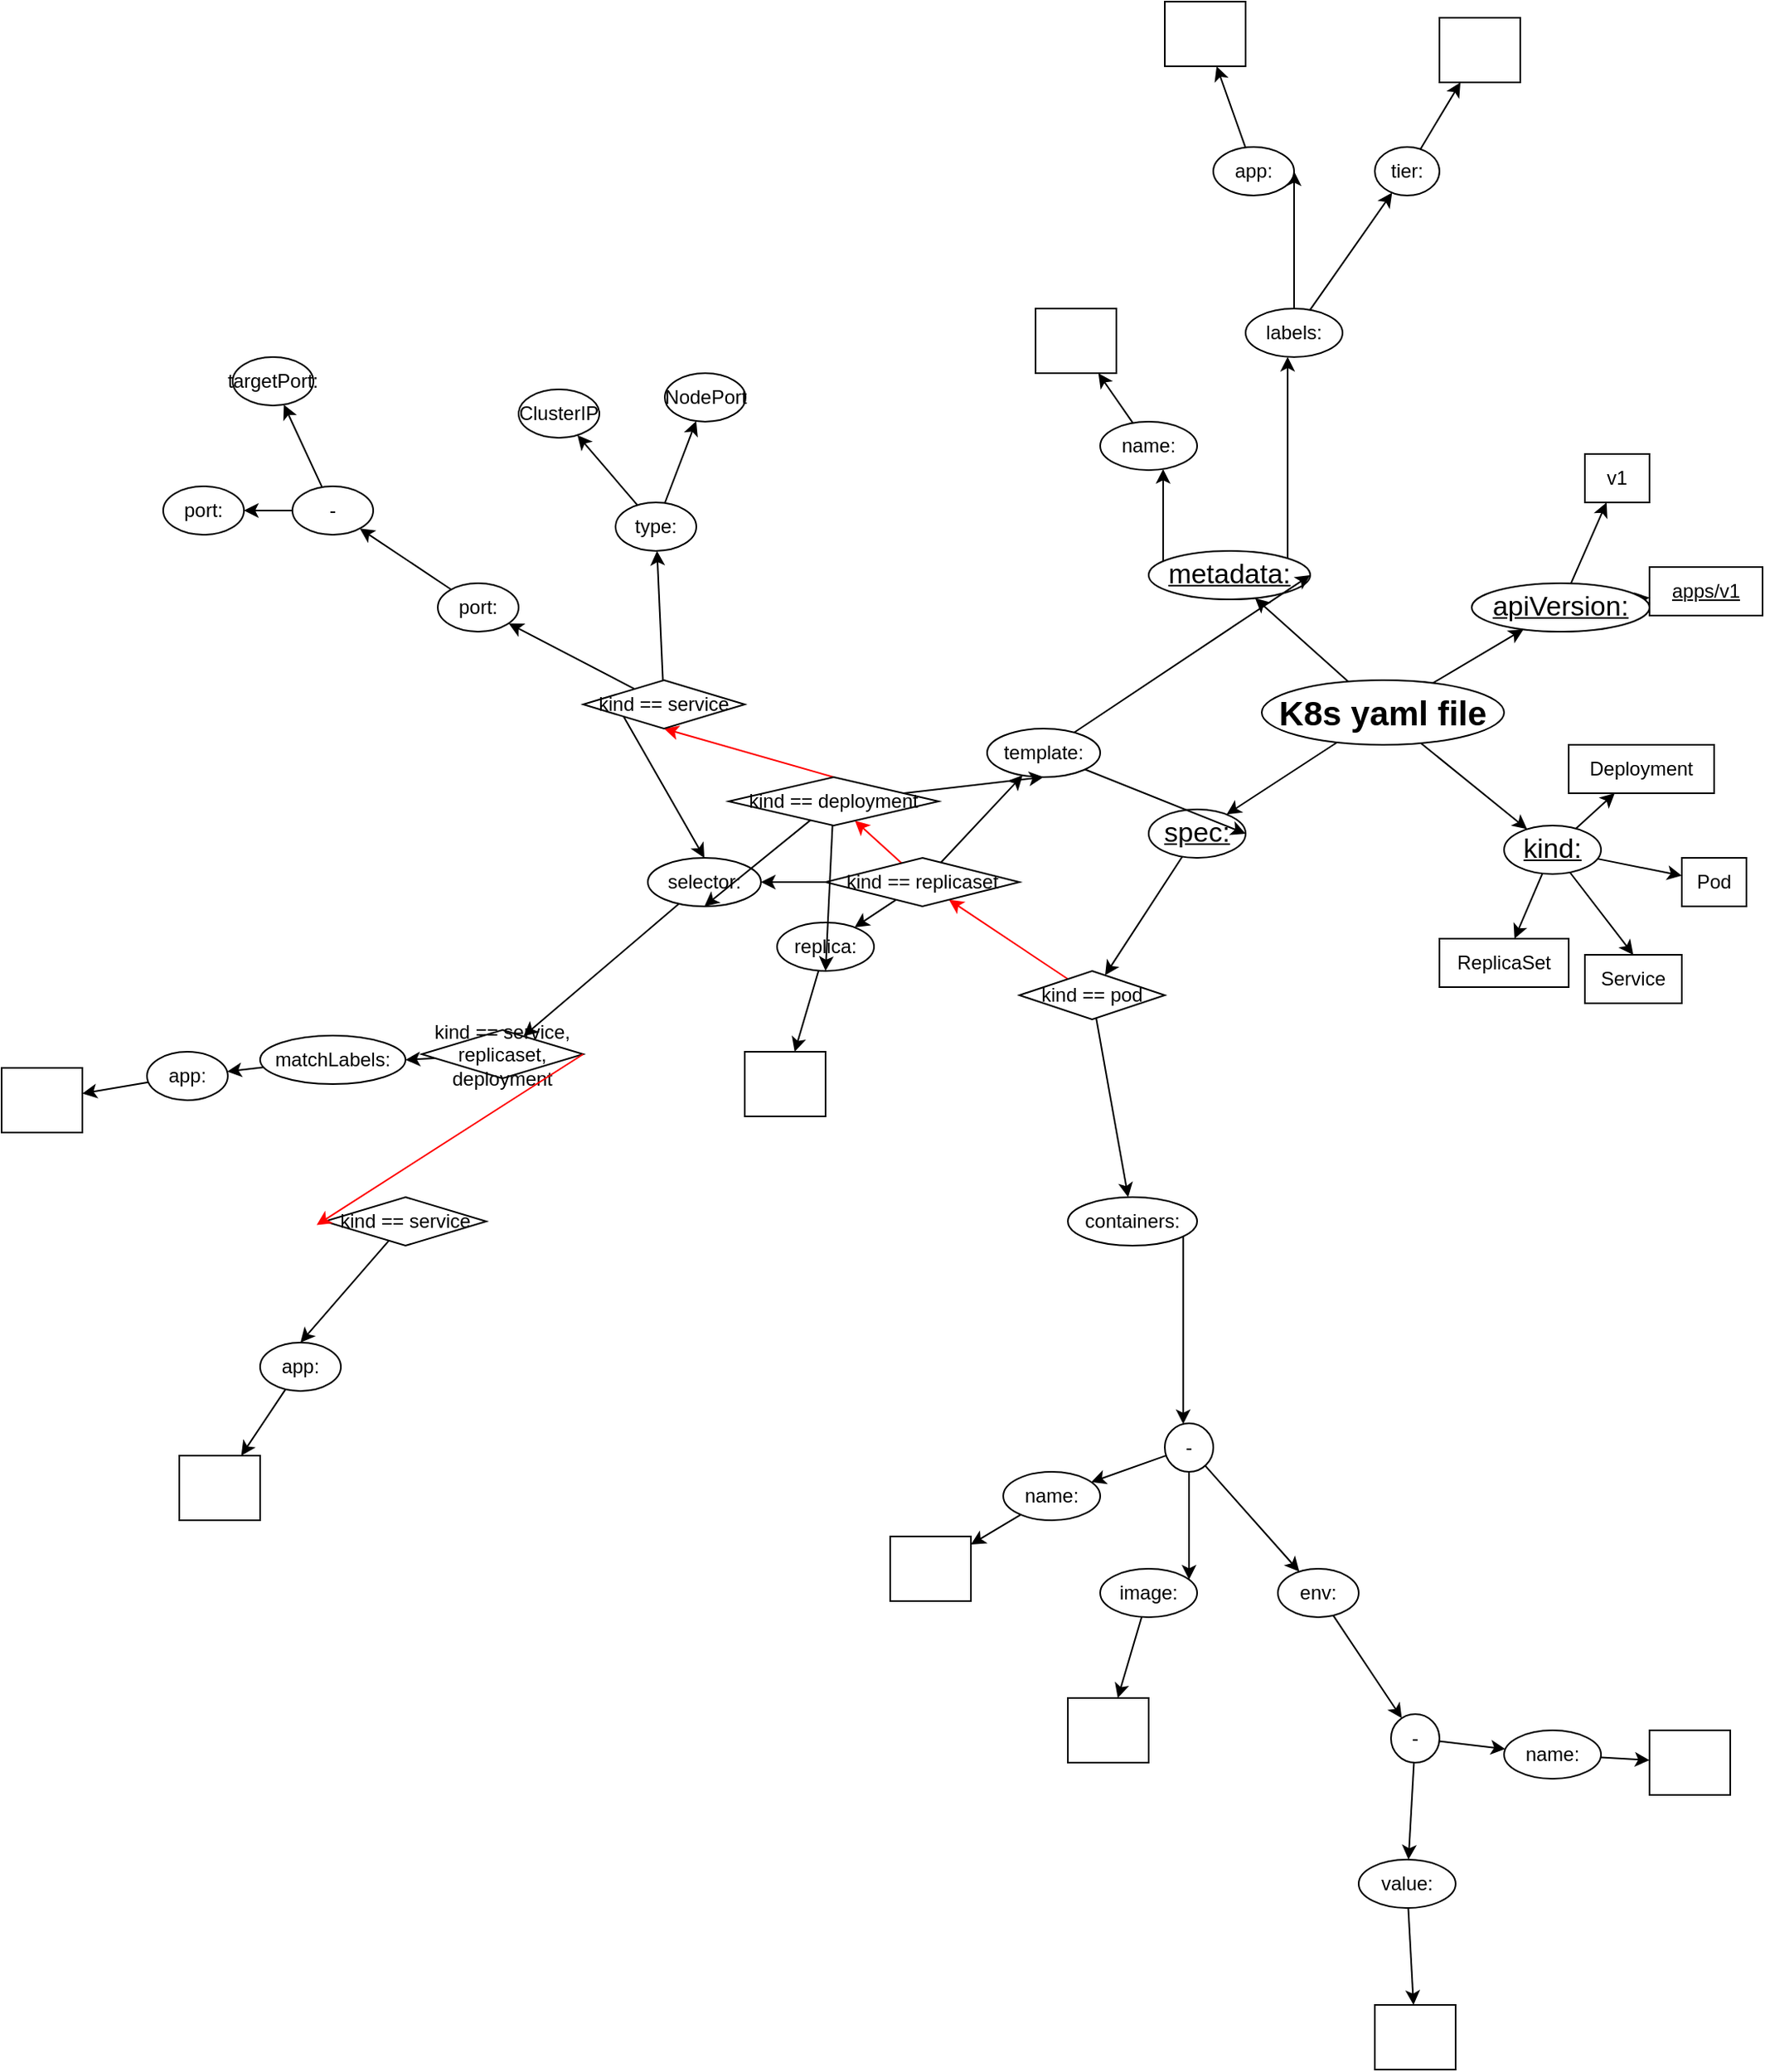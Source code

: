 <mxfile version="23.1.7" type="github">
  <diagram name="Page-1" id="WF8opbO4W5HsNm3-R-f4">
    <mxGraphModel dx="1690" dy="418" grid="1" gridSize="10" guides="1" tooltips="1" connect="1" arrows="1" fold="1" page="1" pageScale="1" pageWidth="850" pageHeight="1100" math="0" shadow="0">
      <root>
        <mxCell id="0" />
        <mxCell id="1" parent="0" />
        <mxCell id="Te6tt9Ck92rcXe0SvWjM-3" value="" style="edgeStyle=orthogonalEdgeStyle;rounded=0;orthogonalLoop=1;jettySize=auto;html=1;noEdgeStyle=1;orthogonal=1;fontSize=12;" parent="1" source="Te6tt9Ck92rcXe0SvWjM-1" target="Te6tt9Ck92rcXe0SvWjM-2" edge="1">
          <mxGeometry relative="1" as="geometry">
            <Array as="points" />
          </mxGeometry>
        </mxCell>
        <mxCell id="Te6tt9Ck92rcXe0SvWjM-5" value="" style="edgeStyle=orthogonalEdgeStyle;rounded=0;orthogonalLoop=1;jettySize=auto;html=1;noEdgeStyle=1;orthogonal=1;fontSize=12;" parent="1" source="Te6tt9Ck92rcXe0SvWjM-1" target="Te6tt9Ck92rcXe0SvWjM-4" edge="1">
          <mxGeometry relative="1" as="geometry">
            <Array as="points" />
          </mxGeometry>
        </mxCell>
        <mxCell id="Te6tt9Ck92rcXe0SvWjM-7" value="" style="edgeStyle=orthogonalEdgeStyle;rounded=0;orthogonalLoop=1;jettySize=auto;html=1;noEdgeStyle=1;orthogonal=1;fontSize=12;" parent="1" source="Te6tt9Ck92rcXe0SvWjM-1" target="Te6tt9Ck92rcXe0SvWjM-6" edge="1">
          <mxGeometry relative="1" as="geometry">
            <Array as="points" />
          </mxGeometry>
        </mxCell>
        <mxCell id="Te6tt9Ck92rcXe0SvWjM-9" value="" style="edgeStyle=orthogonalEdgeStyle;rounded=0;orthogonalLoop=1;jettySize=auto;html=1;noEdgeStyle=1;orthogonal=1;fontSize=12;" parent="1" source="Te6tt9Ck92rcXe0SvWjM-1" target="Te6tt9Ck92rcXe0SvWjM-8" edge="1">
          <mxGeometry relative="1" as="geometry">
            <Array as="points" />
          </mxGeometry>
        </mxCell>
        <mxCell id="Te6tt9Ck92rcXe0SvWjM-1" value="K8s yaml file" style="ellipse;whiteSpace=wrap;html=1;fontStyle=1;fontSize=21;" parent="1" vertex="1">
          <mxGeometry x="611" y="452" width="150" height="40" as="geometry" />
        </mxCell>
        <mxCell id="Te6tt9Ck92rcXe0SvWjM-62" value="" style="edgeStyle=orthogonalEdgeStyle;rounded=0;orthogonalLoop=1;jettySize=auto;html=1;noEdgeStyle=1;fontSize=12;" parent="1" source="Te6tt9Ck92rcXe0SvWjM-2" target="Te6tt9Ck92rcXe0SvWjM-61" edge="1">
          <mxGeometry relative="1" as="geometry">
            <Array as="points" />
          </mxGeometry>
        </mxCell>
        <mxCell id="Te6tt9Ck92rcXe0SvWjM-71" value="" style="edgeStyle=orthogonalEdgeStyle;rounded=0;orthogonalLoop=1;jettySize=auto;html=1;noEdgeStyle=1;fontSize=12;" parent="1" source="Te6tt9Ck92rcXe0SvWjM-2" target="Te6tt9Ck92rcXe0SvWjM-70" edge="1">
          <mxGeometry relative="1" as="geometry">
            <Array as="points" />
          </mxGeometry>
        </mxCell>
        <mxCell id="Te6tt9Ck92rcXe0SvWjM-2" value="apiVersion:" style="ellipse;whiteSpace=wrap;html=1;shadow=0;fontStyle=4;fontSize=17;" parent="1" vertex="1">
          <mxGeometry x="741" y="392" width="110" height="30" as="geometry" />
        </mxCell>
        <mxCell id="Te6tt9Ck92rcXe0SvWjM-64" value="" style="edgeStyle=orthogonalEdgeStyle;rounded=0;orthogonalLoop=1;jettySize=auto;html=1;noEdgeStyle=1;fontSize=12;" parent="1" source="Te6tt9Ck92rcXe0SvWjM-4" target="Te6tt9Ck92rcXe0SvWjM-63" edge="1">
          <mxGeometry relative="1" as="geometry">
            <Array as="points" />
          </mxGeometry>
        </mxCell>
        <mxCell id="Te6tt9Ck92rcXe0SvWjM-76" style="edgeStyle=orthogonalEdgeStyle;rounded=0;orthogonalLoop=1;jettySize=auto;html=1;entryDx=0;entryDy=0;noEdgeStyle=1;fontSize=12;" parent="1" source="Te6tt9Ck92rcXe0SvWjM-4" target="Te6tt9Ck92rcXe0SvWjM-74" edge="1">
          <mxGeometry relative="1" as="geometry">
            <Array as="points" />
          </mxGeometry>
        </mxCell>
        <mxCell id="Te6tt9Ck92rcXe0SvWjM-108" style="edgeStyle=orthogonalEdgeStyle;rounded=0;orthogonalLoop=1;jettySize=auto;html=1;entryDx=0;entryDy=0;noEdgeStyle=1;fontSize=12;" parent="1" source="Te6tt9Ck92rcXe0SvWjM-4" target="Te6tt9Ck92rcXe0SvWjM-107" edge="1">
          <mxGeometry relative="1" as="geometry">
            <Array as="points" />
          </mxGeometry>
        </mxCell>
        <mxCell id="cD0YtMm21OA0cVFLO4rJ-8" style="edgeStyle=orthogonalEdgeStyle;rounded=0;orthogonalLoop=1;jettySize=auto;html=1;entryX=0.5;entryY=0;entryDx=0;entryDy=0;noEdgeStyle=1;" edge="1" parent="1" source="Te6tt9Ck92rcXe0SvWjM-4" target="cD0YtMm21OA0cVFLO4rJ-5">
          <mxGeometry relative="1" as="geometry" />
        </mxCell>
        <mxCell id="Te6tt9Ck92rcXe0SvWjM-4" value="kind:" style="ellipse;whiteSpace=wrap;html=1;fontStyle=4;fontSize=17;" parent="1" vertex="1">
          <mxGeometry x="761" y="542" width="60" height="30" as="geometry" />
        </mxCell>
        <mxCell id="Te6tt9Ck92rcXe0SvWjM-18" value="" style="edgeStyle=orthogonalEdgeStyle;rounded=0;orthogonalLoop=1;jettySize=auto;html=1;noEdgeStyle=1;orthogonal=1;fontSize=12;" parent="1" source="Te6tt9Ck92rcXe0SvWjM-6" target="Te6tt9Ck92rcXe0SvWjM-17" edge="1">
          <mxGeometry relative="1" as="geometry">
            <Array as="points" />
          </mxGeometry>
        </mxCell>
        <mxCell id="Te6tt9Ck92rcXe0SvWjM-20" value="" style="edgeStyle=orthogonalEdgeStyle;rounded=0;orthogonalLoop=1;jettySize=auto;html=1;noEdgeStyle=1;orthogonal=1;fontSize=12;" parent="1" source="Te6tt9Ck92rcXe0SvWjM-6" target="Te6tt9Ck92rcXe0SvWjM-19" edge="1">
          <mxGeometry relative="1" as="geometry">
            <Array as="points" />
          </mxGeometry>
        </mxCell>
        <mxCell id="Te6tt9Ck92rcXe0SvWjM-6" value="metadata:" style="ellipse;whiteSpace=wrap;html=1;fontStyle=4;fontSize=17;" parent="1" vertex="1">
          <mxGeometry x="541" y="372" width="100" height="30" as="geometry" />
        </mxCell>
        <mxCell id="Te6tt9Ck92rcXe0SvWjM-78" value="" style="edgeStyle=orthogonalEdgeStyle;rounded=0;orthogonalLoop=1;jettySize=auto;html=1;noEdgeStyle=1;fontSize=12;" parent="1" source="Te6tt9Ck92rcXe0SvWjM-8" target="Te6tt9Ck92rcXe0SvWjM-77" edge="1">
          <mxGeometry relative="1" as="geometry">
            <Array as="points" />
          </mxGeometry>
        </mxCell>
        <mxCell id="Te6tt9Ck92rcXe0SvWjM-8" value="spec:" style="ellipse;whiteSpace=wrap;html=1;fontStyle=4;fontSize=17;" parent="1" vertex="1">
          <mxGeometry x="541" y="532" width="60" height="30" as="geometry" />
        </mxCell>
        <mxCell id="Te6tt9Ck92rcXe0SvWjM-100" style="edgeStyle=orthogonalEdgeStyle;rounded=0;orthogonalLoop=1;jettySize=auto;html=1;entryDx=0;entryDy=0;noEdgeStyle=1;fontSize=12;" parent="1" source="Te6tt9Ck92rcXe0SvWjM-17" target="Te6tt9Ck92rcXe0SvWjM-35" edge="1">
          <mxGeometry relative="1" as="geometry">
            <Array as="points" />
          </mxGeometry>
        </mxCell>
        <mxCell id="Te6tt9Ck92rcXe0SvWjM-17" value="name:" style="ellipse;whiteSpace=wrap;html=1;fontSize=12;" parent="1" vertex="1">
          <mxGeometry x="511" y="292" width="60" height="30" as="geometry" />
        </mxCell>
        <mxCell id="Te6tt9Ck92rcXe0SvWjM-22" value="" style="edgeStyle=orthogonalEdgeStyle;rounded=0;orthogonalLoop=1;jettySize=auto;html=1;noEdgeStyle=1;orthogonal=1;fontSize=12;" parent="1" source="Te6tt9Ck92rcXe0SvWjM-19" target="Te6tt9Ck92rcXe0SvWjM-21" edge="1">
          <mxGeometry relative="1" as="geometry">
            <Array as="points" />
          </mxGeometry>
        </mxCell>
        <mxCell id="Te6tt9Ck92rcXe0SvWjM-49" value="" style="edgeStyle=orthogonalEdgeStyle;rounded=0;orthogonalLoop=1;jettySize=auto;html=1;noEdgeStyle=1;fontSize=12;" parent="1" source="Te6tt9Ck92rcXe0SvWjM-19" target="Te6tt9Ck92rcXe0SvWjM-48" edge="1">
          <mxGeometry relative="1" as="geometry">
            <Array as="points" />
          </mxGeometry>
        </mxCell>
        <mxCell id="Te6tt9Ck92rcXe0SvWjM-19" value="labels:" style="ellipse;whiteSpace=wrap;html=1;fontSize=12;" parent="1" vertex="1">
          <mxGeometry x="601" y="222" width="60" height="30" as="geometry" />
        </mxCell>
        <mxCell id="Te6tt9Ck92rcXe0SvWjM-104" style="edgeStyle=orthogonalEdgeStyle;rounded=0;orthogonalLoop=1;jettySize=auto;html=1;entryDx=0;entryDy=0;noEdgeStyle=1;fontSize=12;" parent="1" source="Te6tt9Ck92rcXe0SvWjM-21" target="Te6tt9Ck92rcXe0SvWjM-103" edge="1">
          <mxGeometry relative="1" as="geometry">
            <Array as="points" />
          </mxGeometry>
        </mxCell>
        <mxCell id="Te6tt9Ck92rcXe0SvWjM-21" value="app:" style="ellipse;whiteSpace=wrap;html=1;fontSize=12;" parent="1" vertex="1">
          <mxGeometry x="581" y="122" width="50" height="30" as="geometry" />
        </mxCell>
        <mxCell id="Te6tt9Ck92rcXe0SvWjM-28" value="" style="edgeStyle=orthogonalEdgeStyle;rounded=0;orthogonalLoop=1;jettySize=auto;html=1;noEdgeStyle=1;orthogonal=1;fontSize=12;" parent="1" source="Te6tt9Ck92rcXe0SvWjM-23" target="Te6tt9Ck92rcXe0SvWjM-27" edge="1">
          <mxGeometry relative="1" as="geometry">
            <Array as="points" />
          </mxGeometry>
        </mxCell>
        <mxCell id="Te6tt9Ck92rcXe0SvWjM-23" value="containers:" style="ellipse;whiteSpace=wrap;html=1;fontSize=12;" parent="1" vertex="1">
          <mxGeometry x="491" y="772" width="80" height="30" as="geometry" />
        </mxCell>
        <mxCell id="Te6tt9Ck92rcXe0SvWjM-30" value="" style="edgeStyle=orthogonalEdgeStyle;rounded=0;orthogonalLoop=1;jettySize=auto;html=1;noEdgeStyle=1;orthogonal=1;fontSize=12;" parent="1" source="Te6tt9Ck92rcXe0SvWjM-27" target="Te6tt9Ck92rcXe0SvWjM-29" edge="1">
          <mxGeometry relative="1" as="geometry">
            <Array as="points" />
          </mxGeometry>
        </mxCell>
        <mxCell id="Te6tt9Ck92rcXe0SvWjM-32" value="" style="edgeStyle=orthogonalEdgeStyle;rounded=0;orthogonalLoop=1;jettySize=auto;html=1;noEdgeStyle=1;orthogonal=1;fontSize=12;" parent="1" source="Te6tt9Ck92rcXe0SvWjM-27" target="Te6tt9Ck92rcXe0SvWjM-31" edge="1">
          <mxGeometry relative="1" as="geometry">
            <Array as="points" />
          </mxGeometry>
        </mxCell>
        <mxCell id="Te6tt9Ck92rcXe0SvWjM-54" value="" style="edgeStyle=orthogonalEdgeStyle;rounded=0;orthogonalLoop=1;jettySize=auto;html=1;noEdgeStyle=1;fontSize=12;" parent="1" source="Te6tt9Ck92rcXe0SvWjM-27" target="Te6tt9Ck92rcXe0SvWjM-53" edge="1">
          <mxGeometry relative="1" as="geometry">
            <Array as="points" />
          </mxGeometry>
        </mxCell>
        <mxCell id="Te6tt9Ck92rcXe0SvWjM-27" value="-" style="ellipse;whiteSpace=wrap;html=1;fontSize=12;" parent="1" vertex="1">
          <mxGeometry x="551" y="912" width="30" height="30" as="geometry" />
        </mxCell>
        <mxCell id="Te6tt9Ck92rcXe0SvWjM-42" value="" style="edgeStyle=orthogonalEdgeStyle;rounded=0;orthogonalLoop=1;jettySize=auto;html=1;noEdgeStyle=1;fontSize=12;" parent="1" source="Te6tt9Ck92rcXe0SvWjM-29" target="Te6tt9Ck92rcXe0SvWjM-41" edge="1">
          <mxGeometry relative="1" as="geometry">
            <Array as="points" />
          </mxGeometry>
        </mxCell>
        <mxCell id="Te6tt9Ck92rcXe0SvWjM-29" value="name:" style="ellipse;whiteSpace=wrap;html=1;fontSize=12;" parent="1" vertex="1">
          <mxGeometry x="451" y="942" width="60" height="30" as="geometry" />
        </mxCell>
        <mxCell id="Te6tt9Ck92rcXe0SvWjM-40" value="" style="edgeStyle=orthogonalEdgeStyle;rounded=0;orthogonalLoop=1;jettySize=auto;html=1;noEdgeStyle=1;fontSize=12;" parent="1" source="Te6tt9Ck92rcXe0SvWjM-31" target="Te6tt9Ck92rcXe0SvWjM-39" edge="1">
          <mxGeometry relative="1" as="geometry">
            <Array as="points" />
          </mxGeometry>
        </mxCell>
        <mxCell id="Te6tt9Ck92rcXe0SvWjM-31" value="image:" style="ellipse;whiteSpace=wrap;html=1;fontSize=12;" parent="1" vertex="1">
          <mxGeometry x="511" y="1002" width="60" height="30" as="geometry" />
        </mxCell>
        <mxCell id="Te6tt9Ck92rcXe0SvWjM-35" value="" style="whiteSpace=wrap;html=1;fontSize=12;" parent="1" vertex="1">
          <mxGeometry x="471" y="222" width="50" height="40" as="geometry" />
        </mxCell>
        <mxCell id="Te6tt9Ck92rcXe0SvWjM-39" value="" style="whiteSpace=wrap;html=1;fontSize=12;" parent="1" vertex="1">
          <mxGeometry x="491" y="1082" width="50" height="40" as="geometry" />
        </mxCell>
        <mxCell id="Te6tt9Ck92rcXe0SvWjM-41" value="" style="whiteSpace=wrap;html=1;fontSize=12;" parent="1" vertex="1">
          <mxGeometry x="381" y="982" width="50" height="40" as="geometry" />
        </mxCell>
        <mxCell id="Te6tt9Ck92rcXe0SvWjM-105" style="edgeStyle=orthogonalEdgeStyle;rounded=0;orthogonalLoop=1;jettySize=auto;html=1;noEdgeStyle=1;fontSize=12;" parent="1" source="Te6tt9Ck92rcXe0SvWjM-48" target="Te6tt9Ck92rcXe0SvWjM-102" edge="1">
          <mxGeometry relative="1" as="geometry">
            <Array as="points" />
          </mxGeometry>
        </mxCell>
        <mxCell id="Te6tt9Ck92rcXe0SvWjM-48" value="tier:" style="ellipse;whiteSpace=wrap;html=1;fontSize=12;" parent="1" vertex="1">
          <mxGeometry x="681" y="122" width="40" height="30" as="geometry" />
        </mxCell>
        <mxCell id="Te6tt9Ck92rcXe0SvWjM-56" value="" style="edgeStyle=orthogonalEdgeStyle;rounded=0;orthogonalLoop=1;jettySize=auto;html=1;noEdgeStyle=1;fontSize=12;" parent="1" source="Te6tt9Ck92rcXe0SvWjM-53" target="Te6tt9Ck92rcXe0SvWjM-55" edge="1">
          <mxGeometry relative="1" as="geometry">
            <Array as="points" />
          </mxGeometry>
        </mxCell>
        <mxCell id="Te6tt9Ck92rcXe0SvWjM-53" value="env:" style="ellipse;whiteSpace=wrap;html=1;fontSize=12;" parent="1" vertex="1">
          <mxGeometry x="621" y="1002" width="50" height="30" as="geometry" />
        </mxCell>
        <mxCell id="Te6tt9Ck92rcXe0SvWjM-58" value="" style="edgeStyle=orthogonalEdgeStyle;rounded=0;orthogonalLoop=1;jettySize=auto;html=1;noEdgeStyle=1;fontSize=12;" parent="1" source="Te6tt9Ck92rcXe0SvWjM-55" target="Te6tt9Ck92rcXe0SvWjM-57" edge="1">
          <mxGeometry relative="1" as="geometry">
            <Array as="points" />
          </mxGeometry>
        </mxCell>
        <mxCell id="Te6tt9Ck92rcXe0SvWjM-60" value="" style="edgeStyle=orthogonalEdgeStyle;rounded=0;orthogonalLoop=1;jettySize=auto;html=1;noEdgeStyle=1;fontSize=12;" parent="1" source="Te6tt9Ck92rcXe0SvWjM-55" target="Te6tt9Ck92rcXe0SvWjM-59" edge="1">
          <mxGeometry relative="1" as="geometry">
            <Array as="points" />
          </mxGeometry>
        </mxCell>
        <mxCell id="Te6tt9Ck92rcXe0SvWjM-55" value="-" style="ellipse;whiteSpace=wrap;html=1;fontSize=12;" parent="1" vertex="1">
          <mxGeometry x="691" y="1092" width="30" height="30" as="geometry" />
        </mxCell>
        <mxCell id="Te6tt9Ck92rcXe0SvWjM-66" value="" style="edgeStyle=orthogonalEdgeStyle;rounded=0;orthogonalLoop=1;jettySize=auto;html=1;noEdgeStyle=1;fontSize=12;" parent="1" source="Te6tt9Ck92rcXe0SvWjM-57" target="Te6tt9Ck92rcXe0SvWjM-65" edge="1">
          <mxGeometry relative="1" as="geometry">
            <Array as="points" />
          </mxGeometry>
        </mxCell>
        <mxCell id="Te6tt9Ck92rcXe0SvWjM-57" value="name:" style="ellipse;whiteSpace=wrap;html=1;fontSize=12;" parent="1" vertex="1">
          <mxGeometry x="761" y="1102" width="60" height="30" as="geometry" />
        </mxCell>
        <mxCell id="Te6tt9Ck92rcXe0SvWjM-69" value="" style="edgeStyle=orthogonalEdgeStyle;rounded=0;orthogonalLoop=1;jettySize=auto;html=1;noEdgeStyle=1;fontSize=12;" parent="1" source="Te6tt9Ck92rcXe0SvWjM-59" target="Te6tt9Ck92rcXe0SvWjM-68" edge="1">
          <mxGeometry relative="1" as="geometry">
            <Array as="points" />
          </mxGeometry>
        </mxCell>
        <mxCell id="Te6tt9Ck92rcXe0SvWjM-59" value="value:" style="ellipse;whiteSpace=wrap;html=1;fontSize=12;" parent="1" vertex="1">
          <mxGeometry x="671" y="1182" width="60" height="30" as="geometry" />
        </mxCell>
        <mxCell id="Te6tt9Ck92rcXe0SvWjM-61" value="v1" style="whiteSpace=wrap;html=1;fontSize=12;" parent="1" vertex="1">
          <mxGeometry x="811" y="312" width="40" height="30" as="geometry" />
        </mxCell>
        <mxCell id="Te6tt9Ck92rcXe0SvWjM-63" value="Pod" style="whiteSpace=wrap;html=1;fontSize=12;" parent="1" vertex="1">
          <mxGeometry x="871" y="562" width="40" height="30" as="geometry" />
        </mxCell>
        <mxCell id="Te6tt9Ck92rcXe0SvWjM-65" value="" style="whiteSpace=wrap;html=1;fontSize=12;" parent="1" vertex="1">
          <mxGeometry x="851" y="1102" width="50" height="40" as="geometry" />
        </mxCell>
        <mxCell id="Te6tt9Ck92rcXe0SvWjM-68" value="" style="whiteSpace=wrap;html=1;fontSize=12;" parent="1" vertex="1">
          <mxGeometry x="681" y="1272" width="50" height="40" as="geometry" />
        </mxCell>
        <mxCell id="Te6tt9Ck92rcXe0SvWjM-70" value="apps/v1" style="whiteSpace=wrap;html=1;shadow=0;fontStyle=4;fontSize=12;" parent="1" vertex="1">
          <mxGeometry x="851" y="382" width="70" height="30" as="geometry" />
        </mxCell>
        <mxCell id="Te6tt9Ck92rcXe0SvWjM-74" value="ReplicaSet" style="rounded=0;whiteSpace=wrap;html=1;fontSize=12;" parent="1" vertex="1">
          <mxGeometry x="721" y="612" width="80" height="30" as="geometry" />
        </mxCell>
        <mxCell id="Te6tt9Ck92rcXe0SvWjM-80" style="edgeStyle=orthogonalEdgeStyle;rounded=0;orthogonalLoop=1;jettySize=auto;html=1;entryDx=0;entryDy=0;noEdgeStyle=1;fontSize=12;" parent="1" source="Te6tt9Ck92rcXe0SvWjM-77" target="Te6tt9Ck92rcXe0SvWjM-23" edge="1">
          <mxGeometry relative="1" as="geometry">
            <Array as="points" />
          </mxGeometry>
        </mxCell>
        <mxCell id="Te6tt9Ck92rcXe0SvWjM-82" value="" style="edgeStyle=orthogonalEdgeStyle;rounded=0;orthogonalLoop=1;jettySize=auto;html=1;noEdgeStyle=1;strokeColor=#FF0000;fontSize=12;" parent="1" source="Te6tt9Ck92rcXe0SvWjM-77" target="Te6tt9Ck92rcXe0SvWjM-81" edge="1">
          <mxGeometry relative="1" as="geometry">
            <Array as="points" />
          </mxGeometry>
        </mxCell>
        <mxCell id="Te6tt9Ck92rcXe0SvWjM-77" value="kind == pod" style="rhombus;whiteSpace=wrap;html=1;fontStyle=0;fontSize=12;" parent="1" vertex="1">
          <mxGeometry x="461" y="632" width="90" height="30" as="geometry" />
        </mxCell>
        <mxCell id="Te6tt9Ck92rcXe0SvWjM-84" value="" style="edgeStyle=orthogonalEdgeStyle;rounded=0;orthogonalLoop=1;jettySize=auto;html=1;fontSize=12;noEdgeStyle=1;" parent="1" source="Te6tt9Ck92rcXe0SvWjM-81" target="Te6tt9Ck92rcXe0SvWjM-83" edge="1">
          <mxGeometry relative="1" as="geometry" />
        </mxCell>
        <mxCell id="Te6tt9Ck92rcXe0SvWjM-87" value="" style="edgeStyle=orthogonalEdgeStyle;rounded=0;orthogonalLoop=1;jettySize=auto;html=1;noEdgeStyle=1;fontSize=12;" parent="1" source="Te6tt9Ck92rcXe0SvWjM-81" target="Te6tt9Ck92rcXe0SvWjM-86" edge="1">
          <mxGeometry relative="1" as="geometry">
            <Array as="points" />
          </mxGeometry>
        </mxCell>
        <mxCell id="Te6tt9Ck92rcXe0SvWjM-89" value="" style="edgeStyle=orthogonalEdgeStyle;rounded=0;orthogonalLoop=1;jettySize=auto;html=1;noEdgeStyle=1;fontSize=12;" parent="1" source="Te6tt9Ck92rcXe0SvWjM-81" target="Te6tt9Ck92rcXe0SvWjM-88" edge="1">
          <mxGeometry relative="1" as="geometry">
            <Array as="points" />
          </mxGeometry>
        </mxCell>
        <mxCell id="Te6tt9Ck92rcXe0SvWjM-110" style="edgeStyle=orthogonalEdgeStyle;rounded=0;orthogonalLoop=1;jettySize=auto;html=1;entryDx=0;entryDy=0;noEdgeStyle=1;strokeColor=#FF0000;fontSize=12;" parent="1" source="Te6tt9Ck92rcXe0SvWjM-81" target="Te6tt9Ck92rcXe0SvWjM-109" edge="1">
          <mxGeometry relative="1" as="geometry">
            <Array as="points" />
          </mxGeometry>
        </mxCell>
        <mxCell id="Te6tt9Ck92rcXe0SvWjM-81" value="kind == replicaset" style="rhombus;whiteSpace=wrap;html=1;fontStyle=0;fontSize=12;" parent="1" vertex="1">
          <mxGeometry x="341" y="562" width="120" height="30" as="geometry" />
        </mxCell>
        <mxCell id="Te6tt9Ck92rcXe0SvWjM-91" value="" style="edgeStyle=orthogonalEdgeStyle;rounded=0;orthogonalLoop=1;jettySize=auto;html=1;noEdgeStyle=1;fontSize=12;" parent="1" source="Te6tt9Ck92rcXe0SvWjM-83" target="Te6tt9Ck92rcXe0SvWjM-90" edge="1">
          <mxGeometry relative="1" as="geometry">
            <Array as="points" />
          </mxGeometry>
        </mxCell>
        <mxCell id="Te6tt9Ck92rcXe0SvWjM-83" value="replica:" style="ellipse;whiteSpace=wrap;html=1;fontStyle=0;fontSize=12;" parent="1" vertex="1">
          <mxGeometry x="311" y="602" width="60" height="30" as="geometry" />
        </mxCell>
        <mxCell id="cD0YtMm21OA0cVFLO4rJ-30" style="edgeStyle=orthogonalEdgeStyle;rounded=0;orthogonalLoop=1;jettySize=auto;html=1;noEdgeStyle=1;" edge="1" parent="1" source="Te6tt9Ck92rcXe0SvWjM-86" target="cD0YtMm21OA0cVFLO4rJ-27">
          <mxGeometry relative="1" as="geometry" />
        </mxCell>
        <mxCell id="Te6tt9Ck92rcXe0SvWjM-86" value="selector:" style="ellipse;whiteSpace=wrap;html=1;fontStyle=0;fontSize=12;" parent="1" vertex="1">
          <mxGeometry x="231" y="562" width="70" height="30" as="geometry" />
        </mxCell>
        <mxCell id="Te6tt9Ck92rcXe0SvWjM-98" style="edgeStyle=orthogonalEdgeStyle;rounded=0;orthogonalLoop=1;jettySize=auto;html=1;entryX=1;entryY=0.5;entryDx=0;entryDy=0;noEdgeStyle=1;fontSize=12;" parent="1" source="Te6tt9Ck92rcXe0SvWjM-88" target="Te6tt9Ck92rcXe0SvWjM-6" edge="1">
          <mxGeometry relative="1" as="geometry">
            <mxPoint x="640" y="130" as="targetPoint" />
          </mxGeometry>
        </mxCell>
        <mxCell id="Te6tt9Ck92rcXe0SvWjM-99" style="rounded=0;orthogonalLoop=1;jettySize=auto;html=1;entryX=1;entryY=0.5;entryDx=0;entryDy=0;elbow=vertical;noEdgeStyle=1;fontSize=12;" parent="1" source="Te6tt9Ck92rcXe0SvWjM-88" target="Te6tt9Ck92rcXe0SvWjM-8" edge="1">
          <mxGeometry relative="1" as="geometry">
            <mxPoint x="1240" y="100" as="targetPoint" />
          </mxGeometry>
        </mxCell>
        <mxCell id="Te6tt9Ck92rcXe0SvWjM-88" value="template:" style="ellipse;whiteSpace=wrap;html=1;fontStyle=0;fontSize=12;" parent="1" vertex="1">
          <mxGeometry x="441" y="482" width="70" height="30" as="geometry" />
        </mxCell>
        <mxCell id="Te6tt9Ck92rcXe0SvWjM-90" value="" style="whiteSpace=wrap;html=1;fontStyle=0;fontSize=12;" parent="1" vertex="1">
          <mxGeometry x="291" y="682" width="50" height="40" as="geometry" />
        </mxCell>
        <mxCell id="Te6tt9Ck92rcXe0SvWjM-95" value="" style="edgeStyle=orthogonalEdgeStyle;rounded=0;orthogonalLoop=1;jettySize=auto;html=1;noEdgeStyle=1;fontSize=12;" parent="1" source="Te6tt9Ck92rcXe0SvWjM-92" target="Te6tt9Ck92rcXe0SvWjM-94" edge="1">
          <mxGeometry relative="1" as="geometry">
            <Array as="points" />
          </mxGeometry>
        </mxCell>
        <mxCell id="Te6tt9Ck92rcXe0SvWjM-92" value="matchLabels:" style="ellipse;whiteSpace=wrap;html=1;fontStyle=0;fontSize=12;" parent="1" vertex="1">
          <mxGeometry x="-9" y="672" width="90" height="30" as="geometry" />
        </mxCell>
        <mxCell id="Te6tt9Ck92rcXe0SvWjM-97" value="" style="edgeStyle=orthogonalEdgeStyle;rounded=0;orthogonalLoop=1;jettySize=auto;html=1;noEdgeStyle=1;fontSize=12;" parent="1" source="Te6tt9Ck92rcXe0SvWjM-94" target="Te6tt9Ck92rcXe0SvWjM-96" edge="1">
          <mxGeometry relative="1" as="geometry">
            <Array as="points" />
          </mxGeometry>
        </mxCell>
        <mxCell id="Te6tt9Ck92rcXe0SvWjM-94" value="app:" style="ellipse;whiteSpace=wrap;html=1;fontStyle=0;fontSize=12;" parent="1" vertex="1">
          <mxGeometry x="-79" y="682" width="50" height="30" as="geometry" />
        </mxCell>
        <mxCell id="Te6tt9Ck92rcXe0SvWjM-96" value="" style="whiteSpace=wrap;html=1;fontStyle=0;fontSize=12;" parent="1" vertex="1">
          <mxGeometry x="-169" y="692" width="50" height="40" as="geometry" />
        </mxCell>
        <mxCell id="Te6tt9Ck92rcXe0SvWjM-102" value="" style="whiteSpace=wrap;html=1;fontSize=12;" parent="1" vertex="1">
          <mxGeometry x="721" y="42" width="50" height="40" as="geometry" />
        </mxCell>
        <mxCell id="Te6tt9Ck92rcXe0SvWjM-103" value="" style="whiteSpace=wrap;html=1;fontSize=12;" parent="1" vertex="1">
          <mxGeometry x="551" y="32" width="50" height="40" as="geometry" />
        </mxCell>
        <mxCell id="Te6tt9Ck92rcXe0SvWjM-107" value="Deployment" style="whiteSpace=wrap;html=1;fontSize=12;" parent="1" vertex="1">
          <mxGeometry x="801" y="492" width="90" height="30" as="geometry" />
        </mxCell>
        <mxCell id="Te6tt9Ck92rcXe0SvWjM-111" style="edgeStyle=orthogonalEdgeStyle;rounded=0;orthogonalLoop=1;jettySize=auto;html=1;entryX=0.5;entryY=1;entryDx=0;entryDy=0;noEdgeStyle=1;fontSize=12;" parent="1" source="Te6tt9Ck92rcXe0SvWjM-109" target="Te6tt9Ck92rcXe0SvWjM-88" edge="1">
          <mxGeometry relative="1" as="geometry" />
        </mxCell>
        <mxCell id="Te6tt9Ck92rcXe0SvWjM-112" style="edgeStyle=orthogonalEdgeStyle;rounded=0;orthogonalLoop=1;jettySize=auto;html=1;entryX=0.5;entryY=1;entryDx=0;entryDy=0;noEdgeStyle=1;fontSize=12;" parent="1" source="Te6tt9Ck92rcXe0SvWjM-109" target="Te6tt9Ck92rcXe0SvWjM-83" edge="1">
          <mxGeometry relative="1" as="geometry" />
        </mxCell>
        <mxCell id="Te6tt9Ck92rcXe0SvWjM-113" style="edgeStyle=orthogonalEdgeStyle;rounded=0;orthogonalLoop=1;jettySize=auto;html=1;entryX=0.5;entryY=1;entryDx=0;entryDy=0;noEdgeStyle=1;fontSize=12;" parent="1" source="Te6tt9Ck92rcXe0SvWjM-109" target="Te6tt9Ck92rcXe0SvWjM-86" edge="1">
          <mxGeometry relative="1" as="geometry" />
        </mxCell>
        <mxCell id="cD0YtMm21OA0cVFLO4rJ-9" style="edgeStyle=orthogonalEdgeStyle;rounded=0;orthogonalLoop=1;jettySize=auto;html=1;exitX=0.5;exitY=0;exitDx=0;exitDy=0;entryX=0.5;entryY=1;entryDx=0;entryDy=0;strokeColor=#FF0000;noEdgeStyle=1;" edge="1" parent="1" source="Te6tt9Ck92rcXe0SvWjM-109" target="cD0YtMm21OA0cVFLO4rJ-2">
          <mxGeometry relative="1" as="geometry" />
        </mxCell>
        <mxCell id="Te6tt9Ck92rcXe0SvWjM-109" value="kind == deployment" style="rhombus;whiteSpace=wrap;html=1;fontStyle=0;fontSize=12;" parent="1" vertex="1">
          <mxGeometry x="281" y="512" width="130" height="30" as="geometry" />
        </mxCell>
        <mxCell id="cD0YtMm21OA0cVFLO4rJ-11" value="" style="edgeStyle=orthogonalEdgeStyle;rounded=0;orthogonalLoop=1;jettySize=auto;html=1;noEdgeStyle=1;" edge="1" parent="1" source="cD0YtMm21OA0cVFLO4rJ-2" target="cD0YtMm21OA0cVFLO4rJ-10">
          <mxGeometry relative="1" as="geometry" />
        </mxCell>
        <mxCell id="cD0YtMm21OA0cVFLO4rJ-13" value="" style="edgeStyle=orthogonalEdgeStyle;rounded=0;orthogonalLoop=1;jettySize=auto;html=1;noEdgeStyle=1;" edge="1" parent="1" source="cD0YtMm21OA0cVFLO4rJ-2" target="cD0YtMm21OA0cVFLO4rJ-12">
          <mxGeometry relative="1" as="geometry" />
        </mxCell>
        <mxCell id="cD0YtMm21OA0cVFLO4rJ-14" style="edgeStyle=orthogonalEdgeStyle;rounded=0;orthogonalLoop=1;jettySize=auto;html=1;exitX=0;exitY=1;exitDx=0;exitDy=0;entryX=0.5;entryY=0;entryDx=0;entryDy=0;noEdgeStyle=1;" edge="1" parent="1" source="cD0YtMm21OA0cVFLO4rJ-2" target="Te6tt9Ck92rcXe0SvWjM-86">
          <mxGeometry relative="1" as="geometry" />
        </mxCell>
        <mxCell id="cD0YtMm21OA0cVFLO4rJ-2" value="kind == service" style="rhombus;whiteSpace=wrap;html=1;" vertex="1" parent="1">
          <mxGeometry x="191" y="452" width="100" height="30" as="geometry" />
        </mxCell>
        <mxCell id="cD0YtMm21OA0cVFLO4rJ-5" value="Service" style="rounded=0;whiteSpace=wrap;html=1;" vertex="1" parent="1">
          <mxGeometry x="811" y="622" width="60" height="30" as="geometry" />
        </mxCell>
        <mxCell id="cD0YtMm21OA0cVFLO4rJ-16" value="" style="edgeStyle=orthogonalEdgeStyle;rounded=0;orthogonalLoop=1;jettySize=auto;html=1;noEdgeStyle=1;" edge="1" parent="1" source="cD0YtMm21OA0cVFLO4rJ-10" target="cD0YtMm21OA0cVFLO4rJ-15">
          <mxGeometry relative="1" as="geometry" />
        </mxCell>
        <mxCell id="cD0YtMm21OA0cVFLO4rJ-10" value="port:" style="ellipse;whiteSpace=wrap;html=1;" vertex="1" parent="1">
          <mxGeometry x="101" y="392" width="50" height="30" as="geometry" />
        </mxCell>
        <mxCell id="cD0YtMm21OA0cVFLO4rJ-24" value="" style="edgeStyle=orthogonalEdgeStyle;rounded=0;orthogonalLoop=1;jettySize=auto;html=1;noEdgeStyle=1;" edge="1" parent="1" source="cD0YtMm21OA0cVFLO4rJ-12" target="cD0YtMm21OA0cVFLO4rJ-23">
          <mxGeometry relative="1" as="geometry" />
        </mxCell>
        <mxCell id="cD0YtMm21OA0cVFLO4rJ-26" value="" style="edgeStyle=orthogonalEdgeStyle;rounded=0;orthogonalLoop=1;jettySize=auto;html=1;noEdgeStyle=1;" edge="1" parent="1" source="cD0YtMm21OA0cVFLO4rJ-12" target="cD0YtMm21OA0cVFLO4rJ-25">
          <mxGeometry relative="1" as="geometry" />
        </mxCell>
        <mxCell id="cD0YtMm21OA0cVFLO4rJ-12" value="type:" style="ellipse;whiteSpace=wrap;html=1;" vertex="1" parent="1">
          <mxGeometry x="211" y="342" width="50" height="30" as="geometry" />
        </mxCell>
        <mxCell id="cD0YtMm21OA0cVFLO4rJ-18" value="" style="edgeStyle=orthogonalEdgeStyle;rounded=0;orthogonalLoop=1;jettySize=auto;html=1;noEdgeStyle=1;" edge="1" parent="1" source="cD0YtMm21OA0cVFLO4rJ-15" target="cD0YtMm21OA0cVFLO4rJ-17">
          <mxGeometry relative="1" as="geometry" />
        </mxCell>
        <mxCell id="cD0YtMm21OA0cVFLO4rJ-22" value="" style="edgeStyle=orthogonalEdgeStyle;rounded=0;orthogonalLoop=1;jettySize=auto;html=1;noEdgeStyle=1;" edge="1" parent="1" source="cD0YtMm21OA0cVFLO4rJ-15" target="cD0YtMm21OA0cVFLO4rJ-21">
          <mxGeometry relative="1" as="geometry" />
        </mxCell>
        <mxCell id="cD0YtMm21OA0cVFLO4rJ-15" value="-" style="ellipse;whiteSpace=wrap;html=1;" vertex="1" parent="1">
          <mxGeometry x="11" y="332" width="50" height="30" as="geometry" />
        </mxCell>
        <mxCell id="cD0YtMm21OA0cVFLO4rJ-17" value="port:" style="ellipse;whiteSpace=wrap;html=1;" vertex="1" parent="1">
          <mxGeometry x="-69" y="332" width="50" height="30" as="geometry" />
        </mxCell>
        <mxCell id="cD0YtMm21OA0cVFLO4rJ-21" value="targetPort:" style="ellipse;whiteSpace=wrap;html=1;" vertex="1" parent="1">
          <mxGeometry x="-26" y="252" width="50" height="30" as="geometry" />
        </mxCell>
        <mxCell id="cD0YtMm21OA0cVFLO4rJ-23" value="NodePort" style="ellipse;whiteSpace=wrap;html=1;" vertex="1" parent="1">
          <mxGeometry x="241.5" y="262" width="50" height="30" as="geometry" />
        </mxCell>
        <mxCell id="cD0YtMm21OA0cVFLO4rJ-25" value="ClusterIP" style="ellipse;whiteSpace=wrap;html=1;" vertex="1" parent="1">
          <mxGeometry x="151" y="272" width="50" height="30" as="geometry" />
        </mxCell>
        <mxCell id="cD0YtMm21OA0cVFLO4rJ-31" style="edgeStyle=orthogonalEdgeStyle;rounded=0;orthogonalLoop=1;jettySize=auto;html=1;entryX=1;entryY=0.5;entryDx=0;entryDy=0;noEdgeStyle=1;" edge="1" parent="1" source="cD0YtMm21OA0cVFLO4rJ-27" target="Te6tt9Ck92rcXe0SvWjM-92">
          <mxGeometry relative="1" as="geometry" />
        </mxCell>
        <mxCell id="cD0YtMm21OA0cVFLO4rJ-27" value="kind == service, replicaset, deployment" style="rhombus;whiteSpace=wrap;html=1;" vertex="1" parent="1">
          <mxGeometry x="91" y="668.5" width="100" height="30" as="geometry" />
        </mxCell>
        <mxCell id="cD0YtMm21OA0cVFLO4rJ-35" style="edgeStyle=orthogonalEdgeStyle;rounded=0;orthogonalLoop=1;jettySize=auto;html=1;entryX=0.5;entryY=0;entryDx=0;entryDy=0;noEdgeStyle=1;" edge="1" parent="1" source="cD0YtMm21OA0cVFLO4rJ-28" target="cD0YtMm21OA0cVFLO4rJ-33">
          <mxGeometry relative="1" as="geometry" />
        </mxCell>
        <mxCell id="cD0YtMm21OA0cVFLO4rJ-28" value="kind == service" style="rhombus;whiteSpace=wrap;html=1;" vertex="1" parent="1">
          <mxGeometry x="31" y="772" width="100" height="30" as="geometry" />
        </mxCell>
        <mxCell id="cD0YtMm21OA0cVFLO4rJ-29" style="edgeStyle=orthogonalEdgeStyle;rounded=0;orthogonalLoop=1;jettySize=auto;html=1;exitX=1;exitY=0.5;exitDx=0;exitDy=0;entryX=-0.05;entryY=0.575;entryDx=0;entryDy=0;entryPerimeter=0;strokeColor=#FF0000;noEdgeStyle=1;" edge="1" parent="1" source="cD0YtMm21OA0cVFLO4rJ-27" target="cD0YtMm21OA0cVFLO4rJ-28">
          <mxGeometry relative="1" as="geometry" />
        </mxCell>
        <mxCell id="cD0YtMm21OA0cVFLO4rJ-32" value="" style="edgeStyle=orthogonalEdgeStyle;rounded=0;orthogonalLoop=1;jettySize=auto;html=1;noEdgeStyle=1;fontSize=12;" edge="1" parent="1" source="cD0YtMm21OA0cVFLO4rJ-33" target="cD0YtMm21OA0cVFLO4rJ-34">
          <mxGeometry relative="1" as="geometry">
            <Array as="points" />
          </mxGeometry>
        </mxCell>
        <mxCell id="cD0YtMm21OA0cVFLO4rJ-33" value="app:" style="ellipse;whiteSpace=wrap;html=1;fontStyle=0;fontSize=12;" vertex="1" parent="1">
          <mxGeometry x="-9" y="862" width="50" height="30" as="geometry" />
        </mxCell>
        <mxCell id="cD0YtMm21OA0cVFLO4rJ-34" value="" style="whiteSpace=wrap;html=1;fontStyle=0;fontSize=12;" vertex="1" parent="1">
          <mxGeometry x="-59" y="932" width="50" height="40" as="geometry" />
        </mxCell>
      </root>
    </mxGraphModel>
  </diagram>
</mxfile>

